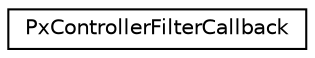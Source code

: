 digraph "Graphical Class Hierarchy"
{
  edge [fontname="Helvetica",fontsize="10",labelfontname="Helvetica",labelfontsize="10"];
  node [fontname="Helvetica",fontsize="10",shape=record];
  rankdir="LR";
  Node0 [label="PxControllerFilterCallback",height=0.2,width=0.4,color="black", fillcolor="white", style="filled",URL="$classPxControllerFilterCallback.html",tooltip="Dedicated filtering callback for CCT vs CCT. "];
}
